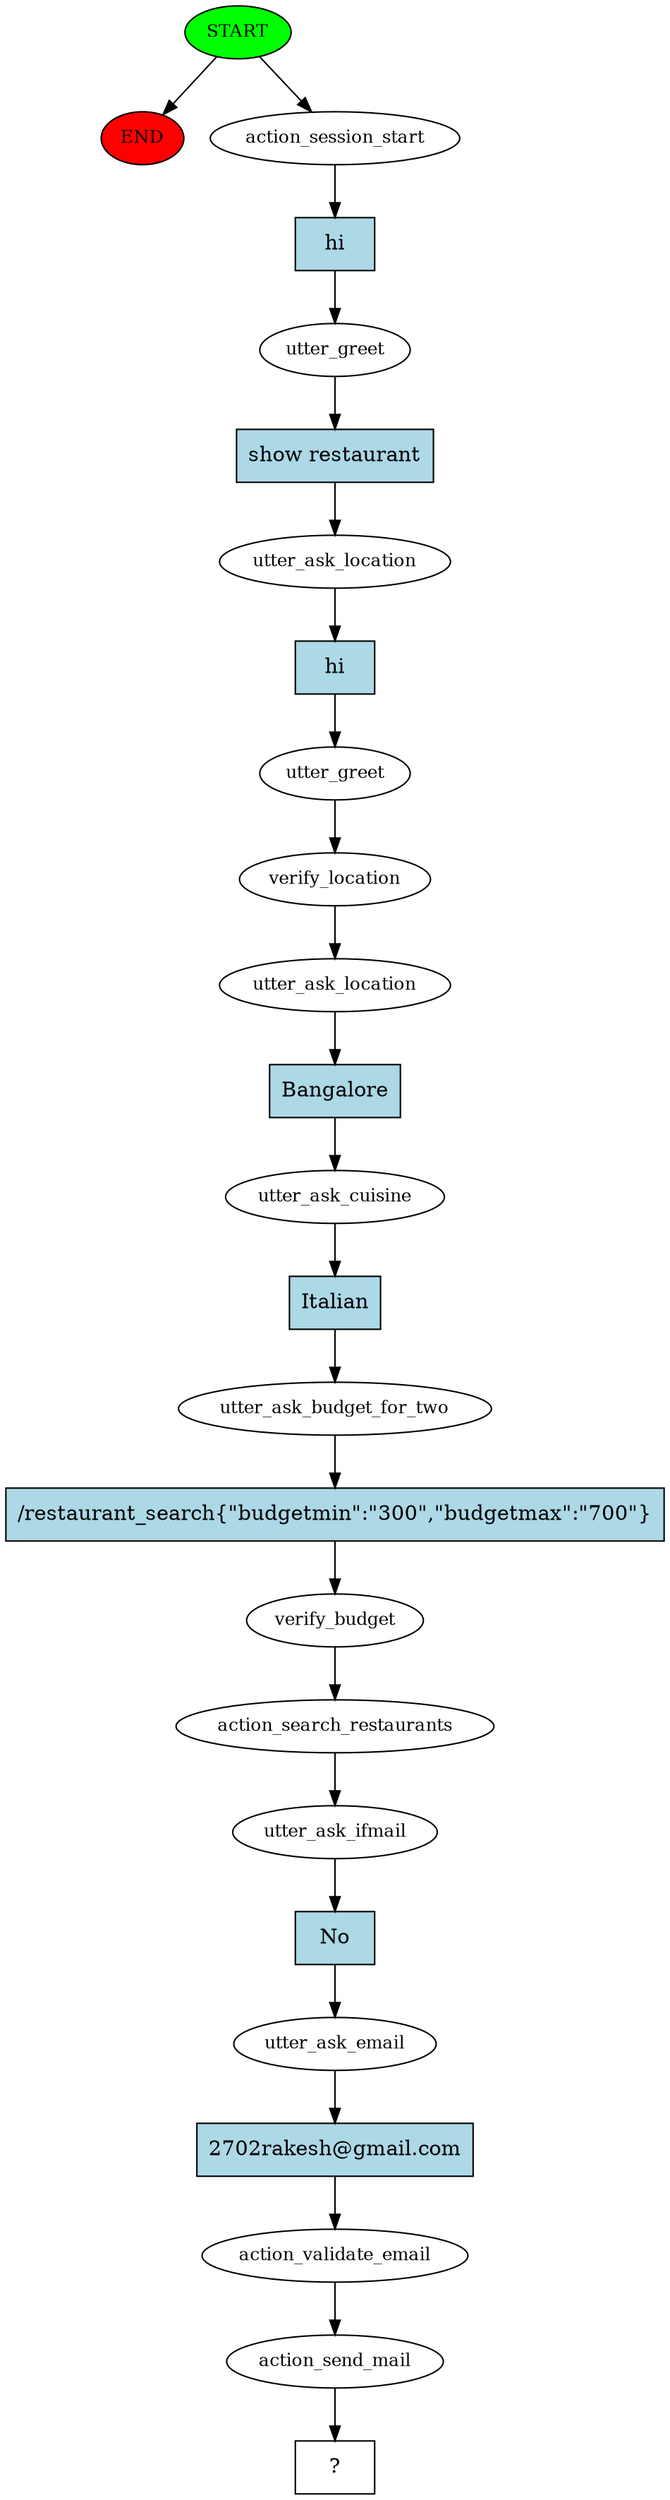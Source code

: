 digraph  {
0 [class="start active", fillcolor=green, fontsize=12, label=START, style=filled];
"-1" [class=end, fillcolor=red, fontsize=12, label=END, style=filled];
1 [class=active, fontsize=12, label=action_session_start];
2 [class=active, fontsize=12, label=utter_greet];
3 [class=active, fontsize=12, label=utter_ask_location];
4 [class=active, fontsize=12, label=utter_greet];
5 [class=active, fontsize=12, label=verify_location];
6 [class=active, fontsize=12, label=utter_ask_location];
7 [class=active, fontsize=12, label=utter_ask_cuisine];
8 [class=active, fontsize=12, label=utter_ask_budget_for_two];
9 [class=active, fontsize=12, label=verify_budget];
10 [class=active, fontsize=12, label=action_search_restaurants];
11 [class=active, fontsize=12, label=utter_ask_ifmail];
12 [class=active, fontsize=12, label=utter_ask_email];
13 [class=active, fontsize=12, label=action_validate_email];
14 [class=active, fontsize=12, label=action_send_mail];
15 [class="intent dashed active", label="  ?  ", shape=rect];
16 [class="intent active", fillcolor=lightblue, label=hi, shape=rect, style=filled];
17 [class="intent active", fillcolor=lightblue, label="show restaurant", shape=rect, style=filled];
18 [class="intent active", fillcolor=lightblue, label=hi, shape=rect, style=filled];
19 [class="intent active", fillcolor=lightblue, label=Bangalore, shape=rect, style=filled];
20 [class="intent active", fillcolor=lightblue, label=Italian, shape=rect, style=filled];
21 [class="intent active", fillcolor=lightblue, label="/restaurant_search{\"budgetmin\":\"300\",\"budgetmax\":\"700\"}", shape=rect, style=filled];
22 [class="intent active", fillcolor=lightblue, label=No, shape=rect, style=filled];
23 [class="intent active", fillcolor=lightblue, label="2702rakesh@gmail.com", shape=rect, style=filled];
0 -> "-1"  [class="", key=NONE, label=""];
0 -> 1  [class=active, key=NONE, label=""];
1 -> 16  [class=active, key=0];
2 -> 17  [class=active, key=0];
3 -> 18  [class=active, key=0];
4 -> 5  [class=active, key=NONE, label=""];
5 -> 6  [class=active, key=NONE, label=""];
6 -> 19  [class=active, key=0];
7 -> 20  [class=active, key=0];
8 -> 21  [class=active, key=0];
9 -> 10  [class=active, key=NONE, label=""];
10 -> 11  [class=active, key=NONE, label=""];
11 -> 22  [class=active, key=0];
12 -> 23  [class=active, key=0];
13 -> 14  [class=active, key=NONE, label=""];
14 -> 15  [class=active, key=NONE, label=""];
16 -> 2  [class=active, key=0];
17 -> 3  [class=active, key=0];
18 -> 4  [class=active, key=0];
19 -> 7  [class=active, key=0];
20 -> 8  [class=active, key=0];
21 -> 9  [class=active, key=0];
22 -> 12  [class=active, key=0];
23 -> 13  [class=active, key=0];
}
